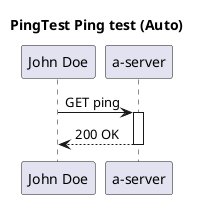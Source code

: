 @startuml
title PingTest Ping test (Auto)
participant "John Doe"
participant "a-server"
"John Doe" -> "a-server": GET ping
activate "a-server"

"a-server" --> "John Doe": 200 OK
deactivate "a-server"
@enduml